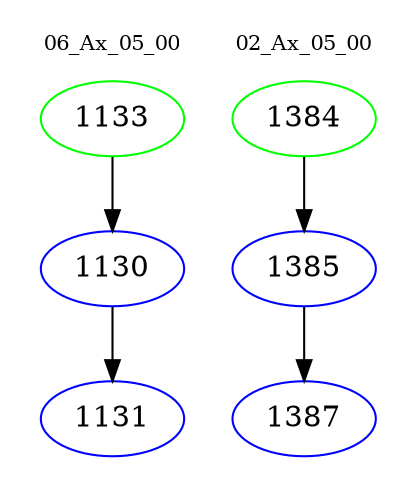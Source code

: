 digraph{
subgraph cluster_0 {
color = white
label = "06_Ax_05_00";
fontsize=10;
T0_1133 [label="1133", color="green"]
T0_1133 -> T0_1130 [color="black"]
T0_1130 [label="1130", color="blue"]
T0_1130 -> T0_1131 [color="black"]
T0_1131 [label="1131", color="blue"]
}
subgraph cluster_1 {
color = white
label = "02_Ax_05_00";
fontsize=10;
T1_1384 [label="1384", color="green"]
T1_1384 -> T1_1385 [color="black"]
T1_1385 [label="1385", color="blue"]
T1_1385 -> T1_1387 [color="black"]
T1_1387 [label="1387", color="blue"]
}
}
